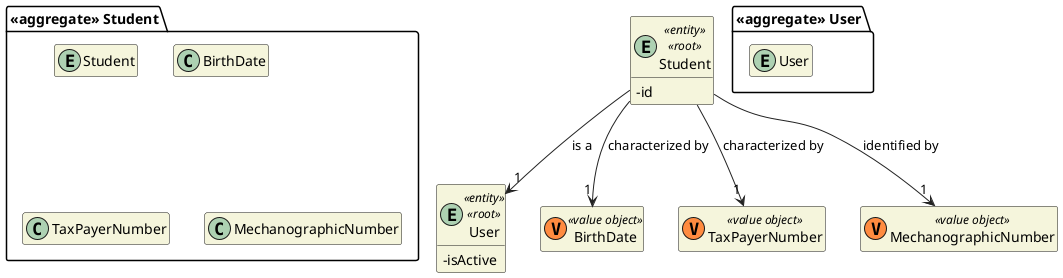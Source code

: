 @startuml DM-STUDENT
'https://plantuml.com/class-diagram

skinparam classAttributeIconSize 0
hide empty attributes
hide empty methods
skinparam classBackgroundColor beige
skinparam ArrowColor #222222

package "<<aggregate>> User" {
    entity User
}

entity User <<entity>> <<root>> {
    - isActive
}

package "<<aggregate>> Student" {
    entity Student

    class BirthDate
    class TaxPayerNumber
    class MechanographicNumber
}

entity Student <<entity>> <<root>> {
  -id
}

class BirthDate <<(V,#FF8B40) value object>> {}
class TaxPayerNumber <<(V,#FF8B40) value object>> {}
class MechanographicNumber <<(V,#FF8B40) value object>> {}

Student --> "1" BirthDate : characterized by
Student --> "1" TaxPayerNumber : characterized by
Student --> "1" MechanographicNumber : identified by

Student --> "1" User : is a

@enduml
